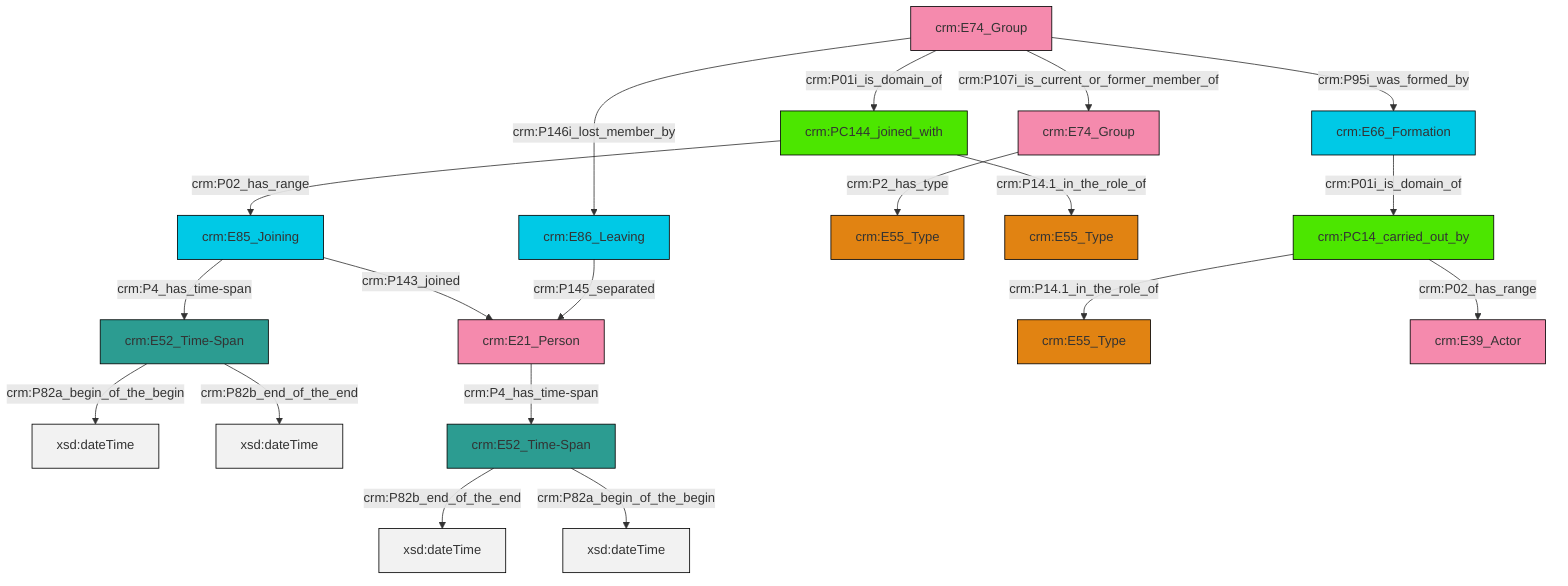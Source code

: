 graph TD
classDef Literal fill:#f2f2f2,stroke:#000000;
classDef CRM_Entity fill:#FFFFFF,stroke:#000000;
classDef Temporal_Entity fill:#00C9E6, stroke:#000000;
classDef Type fill:#E18312, stroke:#000000;
classDef Time-Span fill:#2C9C91, stroke:#000000;
classDef Appellation fill:#FFEB7F, stroke:#000000;
classDef Place fill:#008836, stroke:#000000;
classDef Persistent_Item fill:#B266B2, stroke:#000000;
classDef Conceptual_Object fill:#FFD700, stroke:#000000;
classDef Physical_Thing fill:#D2B48C, stroke:#000000;
classDef Actor fill:#f58aad, stroke:#000000;
classDef PC_Classes fill:#4ce600, stroke:#000000;
classDef Multi fill:#cccccc,stroke:#000000;

0["crm:E66_Formation"]:::Temporal_Entity -->|crm:P01i_is_domain_of| 1["crm:PC14_carried_out_by"]:::PC_Classes
2["crm:E85_Joining"]:::Temporal_Entity -->|crm:P4_has_time-span| 3["crm:E52_Time-Span"]:::Time-Span
8["crm:E74_Group"]:::Actor -->|crm:P2_has_type| 9["crm:E55_Type"]:::Type
11["crm:E74_Group"]:::Actor -->|crm:P01i_is_domain_of| 6["crm:PC144_joined_with"]:::PC_Classes
3["crm:E52_Time-Span"]:::Time-Span -->|crm:P82a_begin_of_the_begin| 13[xsd:dateTime]:::Literal
1["crm:PC14_carried_out_by"]:::PC_Classes -->|crm:P14.1_in_the_role_of| 14["crm:E55_Type"]:::Type
3["crm:E52_Time-Span"]:::Time-Span -->|crm:P82b_end_of_the_end| 17[xsd:dateTime]:::Literal
4["crm:E21_Person"]:::Actor -->|crm:P4_has_time-span| 20["crm:E52_Time-Span"]:::Time-Span
2["crm:E85_Joining"]:::Temporal_Entity -->|crm:P143_joined| 4["crm:E21_Person"]:::Actor
6["crm:PC144_joined_with"]:::PC_Classes -->|crm:P02_has_range| 2["crm:E85_Joining"]:::Temporal_Entity
6["crm:PC144_joined_with"]:::PC_Classes -->|crm:P14.1_in_the_role_of| 21["crm:E55_Type"]:::Type
23["crm:E86_Leaving"]:::Temporal_Entity -->|crm:P145_separated| 4["crm:E21_Person"]:::Actor
11["crm:E74_Group"]:::Actor -->|crm:P107i_is_current_or_former_member_of| 8["crm:E74_Group"]:::Actor
11["crm:E74_Group"]:::Actor -->|crm:P95i_was_formed_by| 0["crm:E66_Formation"]:::Temporal_Entity
11["crm:E74_Group"]:::Actor -->|crm:P146i_lost_member_by| 23["crm:E86_Leaving"]:::Temporal_Entity
20["crm:E52_Time-Span"]:::Time-Span -->|crm:P82b_end_of_the_end| 29[xsd:dateTime]:::Literal
1["crm:PC14_carried_out_by"]:::PC_Classes -->|crm:P02_has_range| 18["crm:E39_Actor"]:::Actor
20["crm:E52_Time-Span"]:::Time-Span -->|crm:P82a_begin_of_the_begin| 34[xsd:dateTime]:::Literal